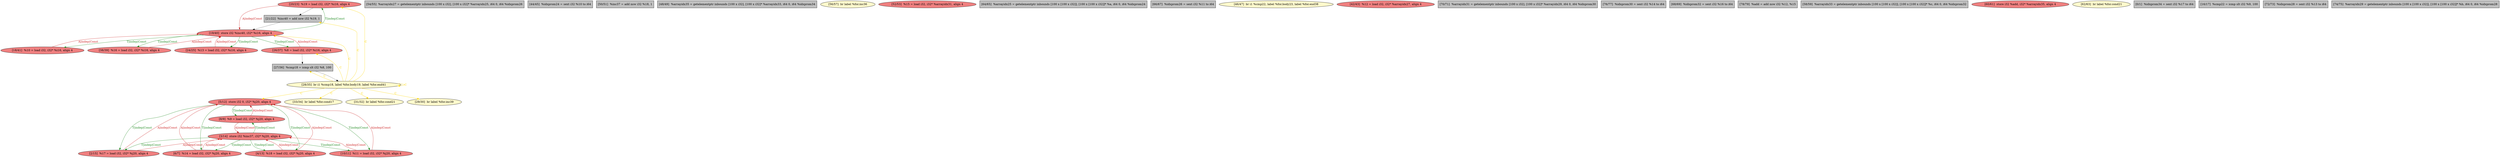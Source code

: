 
digraph G {


node1440 [fillcolor=lightcoral,label="[20/23]  %19 = load i32, i32* %i16, align 4",shape=ellipse,style=filled ]
node1414 [fillcolor=grey,label="[54/55]  %arrayidx27 = getelementptr inbounds [100 x i32], [100 x i32]* %arrayidx25, i64 0, i64 %idxprom26",shape=rectangle,style=filled ]
node1408 [fillcolor=grey,label="[44/45]  %idxprom24 = sext i32 %10 to i64",shape=rectangle,style=filled ]
node1416 [fillcolor=lightcoral,label="[8/9]  %9 = load i32, i32* %j20, align 4",shape=ellipse,style=filled ]
node1439 [fillcolor=lightcoral,label="[38/39]  %16 = load i32, i32* %i16, align 4",shape=ellipse,style=filled ]
node1412 [fillcolor=grey,label="[21/22]  %inc40 = add nsw i32 %19, 1",shape=rectangle,style=filled ]
node1411 [fillcolor=grey,label="[50/51]  %inc37 = add nsw i32 %18, 1",shape=rectangle,style=filled ]
node1410 [fillcolor=grey,label="[48/49]  %arrayidx35 = getelementptr inbounds [100 x i32], [100 x i32]* %arrayidx33, i64 0, i64 %idxprom34",shape=rectangle,style=filled ]
node1428 [fillcolor=lightcoral,label="[26/37]  %8 = load i32, i32* %i16, align 4",shape=ellipse,style=filled ]
node1415 [fillcolor=lemonchiffon,label="[56/57]  br label %for.inc36",shape=ellipse,style=filled ]
node1406 [fillcolor=lightcoral,label="[18/41]  %10 = load i32, i32* %i16, align 4",shape=ellipse,style=filled ]
node1403 [fillcolor=lightcoral,label="[2/15]  %17 = load i32, i32* %j20, align 4",shape=ellipse,style=filled ]
node1404 [fillcolor=lightcoral,label="[5/12]  store i32 0, i32* %j20, align 4",shape=ellipse,style=filled ]
node1413 [fillcolor=lightcoral,label="[52/53]  %15 = load i32, i32* %arrayidx31, align 4",shape=ellipse,style=filled ]
node1429 [fillcolor=grey,label="[64/65]  %arrayidx25 = getelementptr inbounds [100 x [100 x i32]], [100 x [100 x i32]]* %a, i64 0, i64 %idxprom24",shape=rectangle,style=filled ]
node1430 [fillcolor=grey,label="[66/67]  %idxprom26 = sext i32 %11 to i64",shape=rectangle,style=filled ]
node1417 [fillcolor=lightcoral,label="[3/14]  store i32 %inc37, i32* %j20, align 4",shape=ellipse,style=filled ]
node1409 [fillcolor=lemonchiffon,label="[46/47]  br i1 %cmp22, label %for.body23, label %for.end38",shape=ellipse,style=filled ]
node1407 [fillcolor=lightcoral,label="[42/43]  %12 = load i32, i32* %arrayidx27, align 4",shape=ellipse,style=filled ]
node1433 [fillcolor=grey,label="[70/71]  %arrayidx31 = getelementptr inbounds [100 x i32], [100 x i32]* %arrayidx29, i64 0, i64 %idxprom30",shape=rectangle,style=filled ]
node1438 [fillcolor=grey,label="[76/77]  %idxprom30 = sext i32 %14 to i64",shape=rectangle,style=filled ]
node1432 [fillcolor=grey,label="[68/69]  %idxprom32 = sext i32 %16 to i64",shape=rectangle,style=filled ]
node1419 [fillcolor=lightcoral,label="[6/7]  %14 = load i32, i32* %j20, align 4",shape=ellipse,style=filled ]
node1425 [fillcolor=grey,label="[27/36]  %cmp18 = icmp slt i32 %8, 100",shape=rectangle,style=filled ]
node1441 [fillcolor=grey,label="[78/79]  %add = add nsw i32 %12, %15",shape=rectangle,style=filled ]
node1420 [fillcolor=grey,label="[58/59]  %arrayidx33 = getelementptr inbounds [100 x [100 x i32]], [100 x [100 x i32]]* %c, i64 0, i64 %idxprom32",shape=rectangle,style=filled ]
node1421 [fillcolor=lightcoral,label="[60/61]  store i32 %add, i32* %arrayidx35, align 4",shape=ellipse,style=filled ]
node1422 [fillcolor=lemonchiffon,label="[62/63]  br label %for.cond21",shape=ellipse,style=filled ]
node1423 [fillcolor=lemonchiffon,label="[33/34]  br label %for.cond17",shape=ellipse,style=filled ]
node1424 [fillcolor=lightcoral,label="[4/13]  %18 = load i32, i32* %j20, align 4",shape=ellipse,style=filled ]
node1426 [fillcolor=lightcoral,label="[10/11]  %11 = load i32, i32* %j20, align 4",shape=ellipse,style=filled ]
node1434 [fillcolor=lemonchiffon,label="[28/35]  br i1 %cmp18, label %for.body19, label %for.end41",shape=ellipse,style=filled ]
node1427 [fillcolor=lemonchiffon,label="[31/32]  br label %for.cond21",shape=ellipse,style=filled ]
node1431 [fillcolor=lightcoral,label="[24/25]  %13 = load i32, i32* %i16, align 4",shape=ellipse,style=filled ]
node1402 [fillcolor=grey,label="[0/1]  %idxprom34 = sext i32 %17 to i64",shape=rectangle,style=filled ]
node1405 [fillcolor=grey,label="[16/17]  %cmp22 = icmp slt i32 %9, 100",shape=rectangle,style=filled ]
node1435 [fillcolor=lemonchiffon,label="[29/30]  br label %for.inc39",shape=ellipse,style=filled ]
node1418 [fillcolor=lightcoral,label="[19/40]  store i32 %inc40, i32* %i16, align 4",shape=ellipse,style=filled ]
node1436 [fillcolor=grey,label="[72/73]  %idxprom28 = sext i32 %13 to i64",shape=rectangle,style=filled ]
node1437 [fillcolor=grey,label="[74/75]  %arrayidx29 = getelementptr inbounds [100 x [100 x i32]], [100 x [100 x i32]]* %b, i64 0, i64 %idxprom28",shape=rectangle,style=filled ]

node1417->node1419 [style=solid,color=forestgreen,label="T|indep|Const",penwidth=1.0,fontcolor=forestgreen ]
node1434->node1435 [style=solid,color=gold,label="C",penwidth=1.0,fontcolor=gold ]
node1434->node1412 [style=solid,color=gold,label="C",penwidth=1.0,fontcolor=gold ]
node1404->node1424 [style=solid,color=forestgreen,label="T|indep|Const",penwidth=1.0,fontcolor=forestgreen ]
node1404->node1426 [style=solid,color=forestgreen,label="T|indep|Const",penwidth=1.0,fontcolor=forestgreen ]
node1431->node1418 [style=solid,color=firebrick3,label="A|indep|Const",penwidth=1.0,fontcolor=firebrick3 ]
node1404->node1416 [style=solid,color=forestgreen,label="T|indep|Const",penwidth=1.0,fontcolor=forestgreen ]
node1418->node1431 [style=solid,color=forestgreen,label="T|indep|Const",penwidth=1.0,fontcolor=forestgreen ]
node1426->node1417 [style=solid,color=firebrick3,label="A|indep|Const",penwidth=1.0,fontcolor=firebrick3 ]
node1418->node1428 [style=solid,color=forestgreen,label="T|indep|Const",penwidth=1.0,fontcolor=forestgreen ]
node1419->node1417 [style=solid,color=firebrick3,label="A|indep|Const",penwidth=1.0,fontcolor=firebrick3 ]
node1440->node1412 [style=solid,color=black,label="",penwidth=0.5,fontcolor=black ]
node1428->node1425 [style=solid,color=black,label="",penwidth=0.5,fontcolor=black ]
node1439->node1418 [style=solid,color=firebrick3,label="A|indep|Const",penwidth=1.0,fontcolor=firebrick3 ]
node1428->node1418 [style=solid,color=firebrick3,label="A|indep|Const",penwidth=1.0,fontcolor=firebrick3 ]
node1418->node1440 [style=solid,color=forestgreen,label="T|indep|Const",penwidth=1.0,fontcolor=forestgreen ]
node1434->node1418 [style=solid,color=gold,label="C",penwidth=1.0,fontcolor=gold ]
node1434->node1423 [style=solid,color=gold,label="C",penwidth=1.0,fontcolor=gold ]
node1417->node1426 [style=solid,color=forestgreen,label="T|indep|Const",penwidth=1.0,fontcolor=forestgreen ]
node1434->node1434 [style=solid,color=gold,label="C",penwidth=1.0,fontcolor=gold ]
node1424->node1417 [style=solid,color=firebrick3,label="A|indep|Const",penwidth=1.0,fontcolor=firebrick3 ]
node1404->node1419 [style=solid,color=forestgreen,label="T|indep|Const",penwidth=1.0,fontcolor=forestgreen ]
node1434->node1440 [style=solid,color=gold,label="C",penwidth=1.0,fontcolor=gold ]
node1440->node1418 [style=solid,color=firebrick3,label="A|indep|Const",penwidth=1.0,fontcolor=firebrick3 ]
node1434->node1425 [style=solid,color=gold,label="C",penwidth=1.0,fontcolor=gold ]
node1425->node1434 [style=solid,color=black,label="",penwidth=0.5,fontcolor=black ]
node1424->node1404 [style=solid,color=firebrick3,label="A|indep|Const",penwidth=1.0,fontcolor=firebrick3 ]
node1417->node1424 [style=solid,color=forestgreen,label="T|indep|Const",penwidth=1.0,fontcolor=forestgreen ]
node1434->node1427 [style=solid,color=gold,label="C",penwidth=1.0,fontcolor=gold ]
node1412->node1418 [style=solid,color=black,label="",penwidth=0.5,fontcolor=black ]
node1403->node1417 [style=solid,color=firebrick3,label="A|indep|Const",penwidth=1.0,fontcolor=firebrick3 ]
node1426->node1404 [style=solid,color=firebrick3,label="A|indep|Const",penwidth=1.0,fontcolor=firebrick3 ]
node1417->node1403 [style=solid,color=forestgreen,label="T|indep|Const",penwidth=1.0,fontcolor=forestgreen ]
node1419->node1404 [style=solid,color=firebrick3,label="A|indep|Const",penwidth=1.0,fontcolor=firebrick3 ]
node1418->node1406 [style=solid,color=forestgreen,label="T|indep|Const",penwidth=1.0,fontcolor=forestgreen ]
node1416->node1417 [style=solid,color=firebrick3,label="A|indep|Const",penwidth=1.0,fontcolor=firebrick3 ]
node1403->node1404 [style=solid,color=firebrick3,label="A|indep|Const",penwidth=1.0,fontcolor=firebrick3 ]
node1404->node1403 [style=solid,color=forestgreen,label="T|indep|Const",penwidth=1.0,fontcolor=forestgreen ]
node1416->node1404 [style=solid,color=firebrick3,label="A|indep|Const",penwidth=1.0,fontcolor=firebrick3 ]
node1406->node1418 [style=solid,color=firebrick3,label="A|indep|Const",penwidth=1.0,fontcolor=firebrick3 ]
node1417->node1416 [style=solid,color=forestgreen,label="T|indep|Const",penwidth=1.0,fontcolor=forestgreen ]
node1418->node1439 [style=solid,color=forestgreen,label="T|indep|Const",penwidth=1.0,fontcolor=forestgreen ]
node1434->node1428 [style=solid,color=gold,label="C",penwidth=1.0,fontcolor=gold ]
node1434->node1404 [style=solid,color=gold,label="C",penwidth=1.0,fontcolor=gold ]


}
